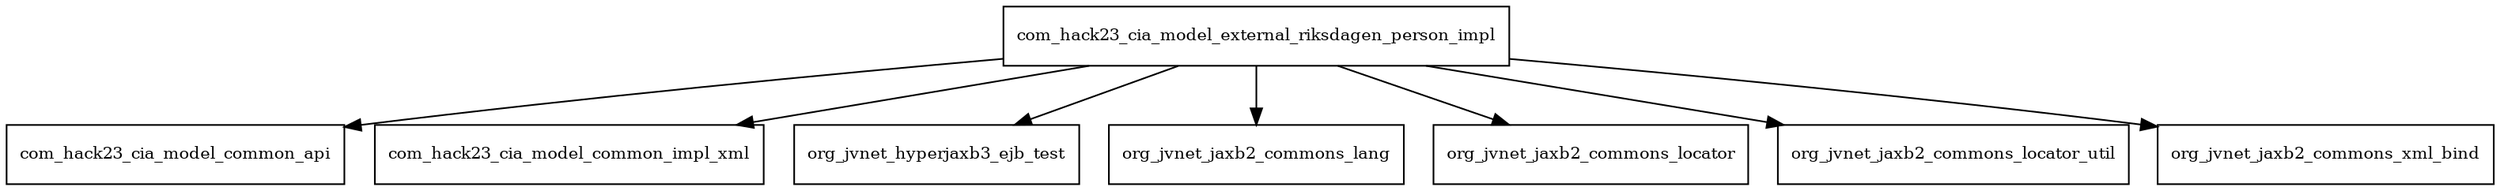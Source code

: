 digraph model_external_riksdagen_person_impl_2018_9_24_SNAPSHOT_package_dependencies {
  node [shape = box, fontsize=10.0];
  com_hack23_cia_model_external_riksdagen_person_impl -> com_hack23_cia_model_common_api;
  com_hack23_cia_model_external_riksdagen_person_impl -> com_hack23_cia_model_common_impl_xml;
  com_hack23_cia_model_external_riksdagen_person_impl -> org_jvnet_hyperjaxb3_ejb_test;
  com_hack23_cia_model_external_riksdagen_person_impl -> org_jvnet_jaxb2_commons_lang;
  com_hack23_cia_model_external_riksdagen_person_impl -> org_jvnet_jaxb2_commons_locator;
  com_hack23_cia_model_external_riksdagen_person_impl -> org_jvnet_jaxb2_commons_locator_util;
  com_hack23_cia_model_external_riksdagen_person_impl -> org_jvnet_jaxb2_commons_xml_bind;
}
